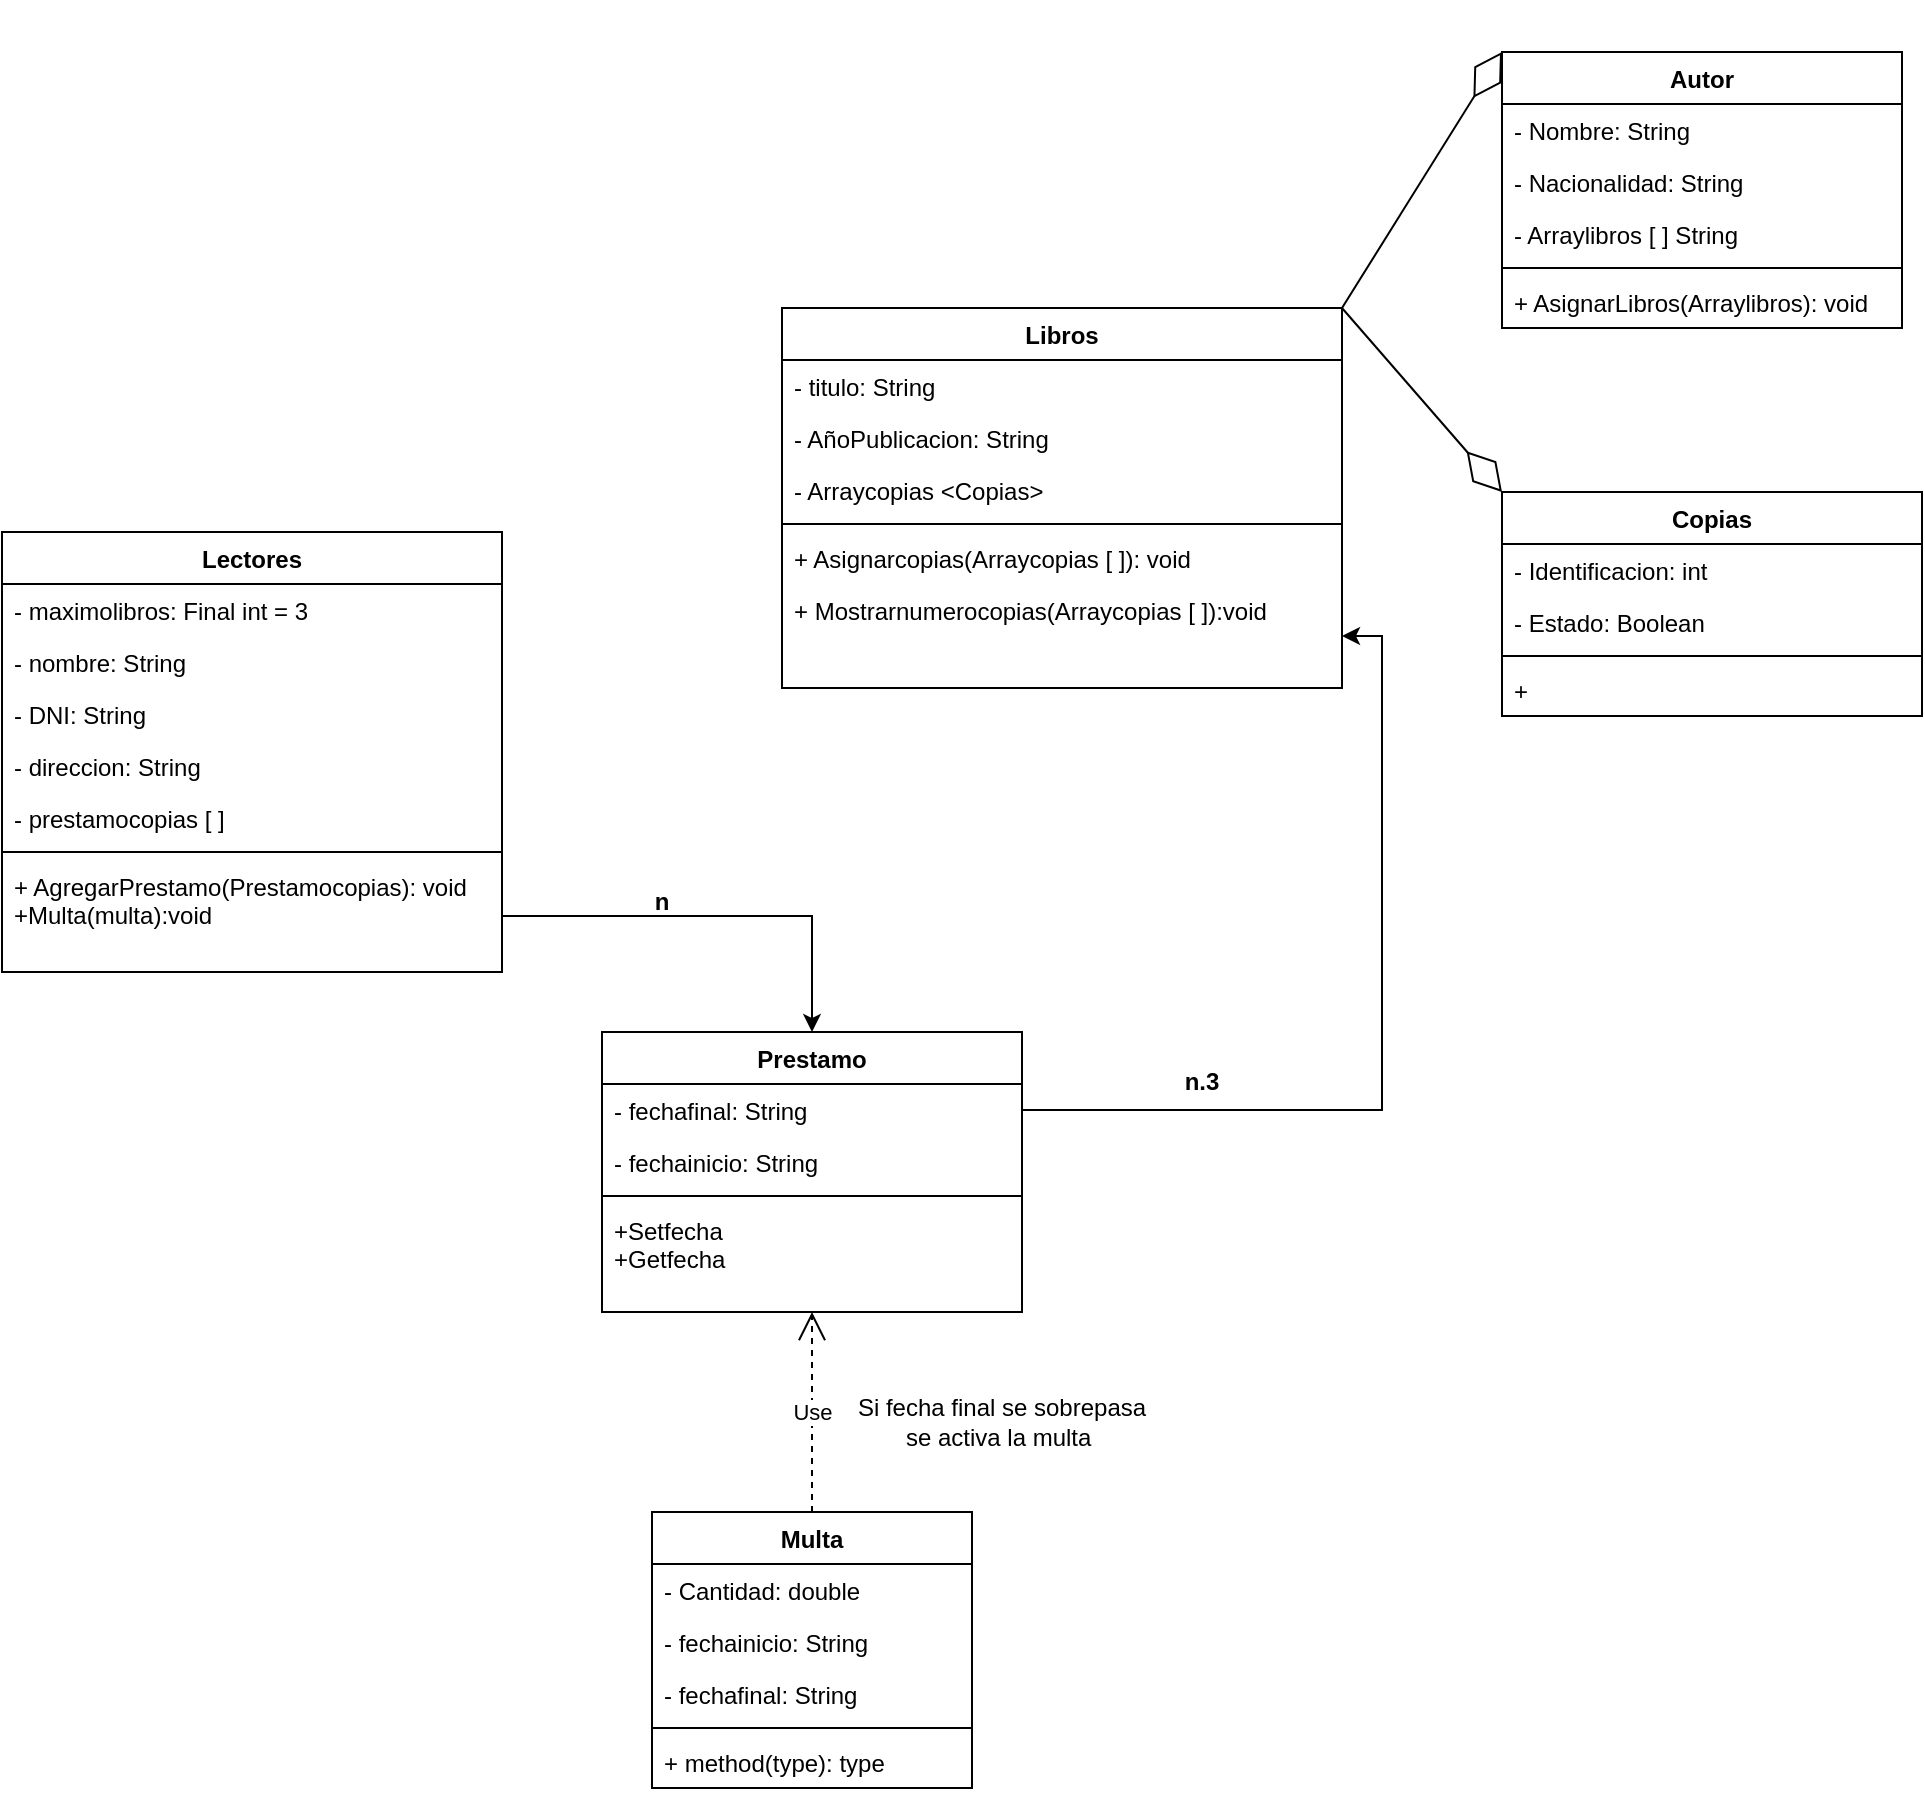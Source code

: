 <mxfile version="21.0.6" type="onedrive"><diagram name="Página-1" id="LqqsmnO3LCkSyQwfrCIb"><mxGraphModel grid="1" page="1" gridSize="10" guides="1" tooltips="1" connect="1" arrows="1" fold="1" pageScale="1" pageWidth="1920" pageHeight="1200" math="0" shadow="0"><root><mxCell id="0"/><mxCell id="1" parent="0"/><mxCell id="Qi1LI3XNdjnpSl_6c9m3-1" value="Libros" style="swimlane;fontStyle=1;align=center;verticalAlign=top;childLayout=stackLayout;horizontal=1;startSize=26;horizontalStack=0;resizeParent=1;resizeParentMax=0;resizeLast=0;collapsible=1;marginBottom=0;whiteSpace=wrap;html=1;" vertex="1" parent="1"><mxGeometry x="450" y="388" width="280" height="190" as="geometry"/></mxCell><mxCell id="Qi1LI3XNdjnpSl_6c9m3-2" value="- titulo: String" style="text;strokeColor=none;fillColor=none;align=left;verticalAlign=top;spacingLeft=4;spacingRight=4;overflow=hidden;rotatable=0;points=[[0,0.5],[1,0.5]];portConstraint=eastwest;whiteSpace=wrap;html=1;" vertex="1" parent="Qi1LI3XNdjnpSl_6c9m3-1"><mxGeometry y="26" width="280" height="26" as="geometry"/></mxCell><mxCell id="Qi1LI3XNdjnpSl_6c9m3-13" value="- AñoPublicacion: String" style="text;strokeColor=none;fillColor=none;align=left;verticalAlign=top;spacingLeft=4;spacingRight=4;overflow=hidden;rotatable=0;points=[[0,0.5],[1,0.5]];portConstraint=eastwest;whiteSpace=wrap;html=1;" vertex="1" parent="Qi1LI3XNdjnpSl_6c9m3-1"><mxGeometry y="52" width="280" height="26" as="geometry"/></mxCell><mxCell id="Qi1LI3XNdjnpSl_6c9m3-32" value="- Arraycopias &amp;lt;Copias&amp;gt;" style="text;strokeColor=none;fillColor=none;align=left;verticalAlign=top;spacingLeft=4;spacingRight=4;overflow=hidden;rotatable=0;points=[[0,0.5],[1,0.5]];portConstraint=eastwest;whiteSpace=wrap;html=1;" vertex="1" parent="Qi1LI3XNdjnpSl_6c9m3-1"><mxGeometry y="78" width="280" height="26" as="geometry"/></mxCell><mxCell id="Qi1LI3XNdjnpSl_6c9m3-3" value="" style="line;strokeWidth=1;fillColor=none;align=left;verticalAlign=middle;spacingTop=-1;spacingLeft=3;spacingRight=3;rotatable=0;labelPosition=right;points=[];portConstraint=eastwest;strokeColor=inherit;" vertex="1" parent="Qi1LI3XNdjnpSl_6c9m3-1"><mxGeometry y="104" width="280" height="8" as="geometry"/></mxCell><mxCell id="Qi1LI3XNdjnpSl_6c9m3-4" value="+ Asignarcopias(Arraycopias [ ]): void" style="text;strokeColor=none;fillColor=none;align=left;verticalAlign=top;spacingLeft=4;spacingRight=4;overflow=hidden;rotatable=0;points=[[0,0.5],[1,0.5]];portConstraint=eastwest;whiteSpace=wrap;html=1;" vertex="1" parent="Qi1LI3XNdjnpSl_6c9m3-1"><mxGeometry y="112" width="280" height="26" as="geometry"/></mxCell><mxCell id="Qi1LI3XNdjnpSl_6c9m3-34" value="+ Mostrarnumerocopias(Arraycopias [ ]):void" style="text;strokeColor=none;fillColor=none;align=left;verticalAlign=top;spacingLeft=4;spacingRight=4;overflow=hidden;rotatable=0;points=[[0,0.5],[1,0.5]];portConstraint=eastwest;whiteSpace=wrap;html=1;" vertex="1" parent="Qi1LI3XNdjnpSl_6c9m3-1"><mxGeometry y="138" width="280" height="52" as="geometry"/></mxCell><mxCell id="Qi1LI3XNdjnpSl_6c9m3-14" value="Copias" style="swimlane;fontStyle=1;align=center;verticalAlign=top;childLayout=stackLayout;horizontal=1;startSize=26;horizontalStack=0;resizeParent=1;resizeParentMax=0;resizeLast=0;collapsible=1;marginBottom=0;whiteSpace=wrap;html=1;" vertex="1" parent="1"><mxGeometry x="810" y="480" width="210" height="112" as="geometry"/></mxCell><mxCell id="Qi1LI3XNdjnpSl_6c9m3-15" value="- Identificacion: int" style="text;strokeColor=none;fillColor=none;align=left;verticalAlign=top;spacingLeft=4;spacingRight=4;overflow=hidden;rotatable=0;points=[[0,0.5],[1,0.5]];portConstraint=eastwest;whiteSpace=wrap;html=1;" vertex="1" parent="Qi1LI3XNdjnpSl_6c9m3-14"><mxGeometry y="26" width="210" height="26" as="geometry"/></mxCell><mxCell id="Qi1LI3XNdjnpSl_6c9m3-16" value="- Estado: Boolean" style="text;strokeColor=none;fillColor=none;align=left;verticalAlign=top;spacingLeft=4;spacingRight=4;overflow=hidden;rotatable=0;points=[[0,0.5],[1,0.5]];portConstraint=eastwest;whiteSpace=wrap;html=1;" vertex="1" parent="Qi1LI3XNdjnpSl_6c9m3-14"><mxGeometry y="52" width="210" height="26" as="geometry"/></mxCell><mxCell id="Qi1LI3XNdjnpSl_6c9m3-17" value="" style="line;strokeWidth=1;fillColor=none;align=left;verticalAlign=middle;spacingTop=-1;spacingLeft=3;spacingRight=3;rotatable=0;labelPosition=right;points=[];portConstraint=eastwest;strokeColor=inherit;" vertex="1" parent="Qi1LI3XNdjnpSl_6c9m3-14"><mxGeometry y="78" width="210" height="8" as="geometry"/></mxCell><mxCell id="Qi1LI3XNdjnpSl_6c9m3-33" value="+&amp;nbsp;" style="text;strokeColor=none;fillColor=none;align=left;verticalAlign=top;spacingLeft=4;spacingRight=4;overflow=hidden;rotatable=0;points=[[0,0.5],[1,0.5]];portConstraint=eastwest;whiteSpace=wrap;html=1;" vertex="1" parent="Qi1LI3XNdjnpSl_6c9m3-14"><mxGeometry y="86" width="210" height="26" as="geometry"/></mxCell><mxCell id="Qi1LI3XNdjnpSl_6c9m3-26" value="Autor" style="swimlane;fontStyle=1;align=center;verticalAlign=top;childLayout=stackLayout;horizontal=1;startSize=26;horizontalStack=0;resizeParent=1;resizeParentMax=0;resizeLast=0;collapsible=1;marginBottom=0;whiteSpace=wrap;html=1;" vertex="1" parent="1"><mxGeometry x="810" y="260" width="200" height="138" as="geometry"/></mxCell><mxCell id="Qi1LI3XNdjnpSl_6c9m3-27" value="- Nombre: String" style="text;strokeColor=none;fillColor=none;align=left;verticalAlign=top;spacingLeft=4;spacingRight=4;overflow=hidden;rotatable=0;points=[[0,0.5],[1,0.5]];portConstraint=eastwest;whiteSpace=wrap;html=1;" vertex="1" parent="Qi1LI3XNdjnpSl_6c9m3-26"><mxGeometry y="26" width="200" height="26" as="geometry"/></mxCell><mxCell id="Qi1LI3XNdjnpSl_6c9m3-31" value="- Nacionalidad: String" style="text;strokeColor=none;fillColor=none;align=left;verticalAlign=top;spacingLeft=4;spacingRight=4;overflow=hidden;rotatable=0;points=[[0,0.5],[1,0.5]];portConstraint=eastwest;whiteSpace=wrap;html=1;" vertex="1" parent="Qi1LI3XNdjnpSl_6c9m3-26"><mxGeometry y="52" width="200" height="26" as="geometry"/></mxCell><mxCell id="Qi1LI3XNdjnpSl_6c9m3-35" value="- Arraylibros [ ] String" style="text;strokeColor=none;fillColor=none;align=left;verticalAlign=top;spacingLeft=4;spacingRight=4;overflow=hidden;rotatable=0;points=[[0,0.5],[1,0.5]];portConstraint=eastwest;whiteSpace=wrap;html=1;" vertex="1" parent="Qi1LI3XNdjnpSl_6c9m3-26"><mxGeometry y="78" width="200" height="26" as="geometry"/></mxCell><mxCell id="Qi1LI3XNdjnpSl_6c9m3-28" value="" style="line;strokeWidth=1;fillColor=none;align=left;verticalAlign=middle;spacingTop=-1;spacingLeft=3;spacingRight=3;rotatable=0;labelPosition=right;points=[];portConstraint=eastwest;strokeColor=inherit;" vertex="1" parent="Qi1LI3XNdjnpSl_6c9m3-26"><mxGeometry y="104" width="200" height="8" as="geometry"/></mxCell><mxCell id="Qi1LI3XNdjnpSl_6c9m3-29" value="+ AsignarLibros(Arraylibros): void" style="text;strokeColor=none;fillColor=none;align=left;verticalAlign=top;spacingLeft=4;spacingRight=4;overflow=hidden;rotatable=0;points=[[0,0.5],[1,0.5]];portConstraint=eastwest;whiteSpace=wrap;html=1;" vertex="1" parent="Qi1LI3XNdjnpSl_6c9m3-26"><mxGeometry y="112" width="200" height="26" as="geometry"/></mxCell><mxCell id="Qi1LI3XNdjnpSl_6c9m3-36" value="Lectores" style="swimlane;fontStyle=1;align=center;verticalAlign=top;childLayout=stackLayout;horizontal=1;startSize=26;horizontalStack=0;resizeParent=1;resizeParentMax=0;resizeLast=0;collapsible=1;marginBottom=0;whiteSpace=wrap;html=1;" vertex="1" parent="1"><mxGeometry x="60" y="500" width="250" height="220" as="geometry"/></mxCell><mxCell id="Qi1LI3XNdjnpSl_6c9m3-41" value="- maximolibros: Final int = 3" style="text;strokeColor=none;fillColor=none;align=left;verticalAlign=top;spacingLeft=4;spacingRight=4;overflow=hidden;rotatable=0;points=[[0,0.5],[1,0.5]];portConstraint=eastwest;whiteSpace=wrap;html=1;" vertex="1" parent="Qi1LI3XNdjnpSl_6c9m3-36"><mxGeometry y="26" width="250" height="26" as="geometry"/></mxCell><mxCell id="Qi1LI3XNdjnpSl_6c9m3-42" value="- nombre: String" style="text;strokeColor=none;fillColor=none;align=left;verticalAlign=top;spacingLeft=4;spacingRight=4;overflow=hidden;rotatable=0;points=[[0,0.5],[1,0.5]];portConstraint=eastwest;whiteSpace=wrap;html=1;" vertex="1" parent="Qi1LI3XNdjnpSl_6c9m3-36"><mxGeometry y="52" width="250" height="26" as="geometry"/></mxCell><mxCell id="Qi1LI3XNdjnpSl_6c9m3-43" value="- DNI: String" style="text;strokeColor=none;fillColor=none;align=left;verticalAlign=top;spacingLeft=4;spacingRight=4;overflow=hidden;rotatable=0;points=[[0,0.5],[1,0.5]];portConstraint=eastwest;whiteSpace=wrap;html=1;" vertex="1" parent="Qi1LI3XNdjnpSl_6c9m3-36"><mxGeometry y="78" width="250" height="26" as="geometry"/></mxCell><mxCell id="Qi1LI3XNdjnpSl_6c9m3-44" value="- direccion: String" style="text;strokeColor=none;fillColor=none;align=left;verticalAlign=top;spacingLeft=4;spacingRight=4;overflow=hidden;rotatable=0;points=[[0,0.5],[1,0.5]];portConstraint=eastwest;whiteSpace=wrap;html=1;" vertex="1" parent="Qi1LI3XNdjnpSl_6c9m3-36"><mxGeometry y="104" width="250" height="26" as="geometry"/></mxCell><mxCell id="Qi1LI3XNdjnpSl_6c9m3-57" value="- prestamocopias [ ]" style="text;strokeColor=none;fillColor=none;align=left;verticalAlign=top;spacingLeft=4;spacingRight=4;overflow=hidden;rotatable=0;points=[[0,0.5],[1,0.5]];portConstraint=eastwest;whiteSpace=wrap;html=1;" vertex="1" parent="Qi1LI3XNdjnpSl_6c9m3-36"><mxGeometry y="130" width="250" height="26" as="geometry"/></mxCell><mxCell id="Qi1LI3XNdjnpSl_6c9m3-38" value="" style="line;strokeWidth=1;fillColor=none;align=left;verticalAlign=middle;spacingTop=-1;spacingLeft=3;spacingRight=3;rotatable=0;labelPosition=right;points=[];portConstraint=eastwest;strokeColor=inherit;" vertex="1" parent="Qi1LI3XNdjnpSl_6c9m3-36"><mxGeometry y="156" width="250" height="8" as="geometry"/></mxCell><mxCell id="Qi1LI3XNdjnpSl_6c9m3-39" value="+ AgregarPrestamo(Prestamocopias): void&lt;br&gt;+Multa(multa):void" style="text;strokeColor=none;fillColor=none;align=left;verticalAlign=top;spacingLeft=4;spacingRight=4;overflow=hidden;rotatable=0;points=[[0,0.5],[1,0.5]];portConstraint=eastwest;whiteSpace=wrap;html=1;" vertex="1" parent="Qi1LI3XNdjnpSl_6c9m3-36"><mxGeometry y="164" width="250" height="56" as="geometry"/></mxCell><mxCell id="Qi1LI3XNdjnpSl_6c9m3-45" value="Prestamo" style="swimlane;fontStyle=1;align=center;verticalAlign=top;childLayout=stackLayout;horizontal=1;startSize=26;horizontalStack=0;resizeParent=1;resizeParentMax=0;resizeLast=0;collapsible=1;marginBottom=0;whiteSpace=wrap;html=1;" vertex="1" parent="1"><mxGeometry x="360" y="750" width="210" height="140" as="geometry"/></mxCell><mxCell id="Qi1LI3XNdjnpSl_6c9m3-40" value="- fechafinal: String" style="text;strokeColor=none;fillColor=none;align=left;verticalAlign=top;spacingLeft=4;spacingRight=4;overflow=hidden;rotatable=0;points=[[0,0.5],[1,0.5]];portConstraint=eastwest;whiteSpace=wrap;html=1;" vertex="1" parent="Qi1LI3XNdjnpSl_6c9m3-45"><mxGeometry y="26" width="210" height="26" as="geometry"/></mxCell><mxCell id="Qi1LI3XNdjnpSl_6c9m3-37" value="- fechainicio: String" style="text;strokeColor=none;fillColor=none;align=left;verticalAlign=top;spacingLeft=4;spacingRight=4;overflow=hidden;rotatable=0;points=[[0,0.5],[1,0.5]];portConstraint=eastwest;whiteSpace=wrap;html=1;" vertex="1" parent="Qi1LI3XNdjnpSl_6c9m3-45"><mxGeometry y="52" width="210" height="26" as="geometry"/></mxCell><mxCell id="Qi1LI3XNdjnpSl_6c9m3-47" value="" style="line;strokeWidth=1;fillColor=none;align=left;verticalAlign=middle;spacingTop=-1;spacingLeft=3;spacingRight=3;rotatable=0;labelPosition=right;points=[];portConstraint=eastwest;strokeColor=inherit;" vertex="1" parent="Qi1LI3XNdjnpSl_6c9m3-45"><mxGeometry y="78" width="210" height="8" as="geometry"/></mxCell><mxCell id="Qi1LI3XNdjnpSl_6c9m3-48" value="+Setfecha&lt;br&gt;+Getfecha" style="text;strokeColor=none;fillColor=none;align=left;verticalAlign=top;spacingLeft=4;spacingRight=4;overflow=hidden;rotatable=0;points=[[0,0.5],[1,0.5]];portConstraint=eastwest;whiteSpace=wrap;html=1;" vertex="1" parent="Qi1LI3XNdjnpSl_6c9m3-45"><mxGeometry y="86" width="210" height="54" as="geometry"/></mxCell><mxCell id="Qi1LI3XNdjnpSl_6c9m3-49" value="Multa" style="swimlane;fontStyle=1;align=center;verticalAlign=top;childLayout=stackLayout;horizontal=1;startSize=26;horizontalStack=0;resizeParent=1;resizeParentMax=0;resizeLast=0;collapsible=1;marginBottom=0;whiteSpace=wrap;html=1;" vertex="1" parent="1"><mxGeometry x="385" y="990" width="160" height="138" as="geometry"/></mxCell><mxCell id="Qi1LI3XNdjnpSl_6c9m3-53" value="- Cantidad: double" style="text;strokeColor=none;fillColor=none;align=left;verticalAlign=top;spacingLeft=4;spacingRight=4;overflow=hidden;rotatable=0;points=[[0,0.5],[1,0.5]];portConstraint=eastwest;whiteSpace=wrap;html=1;" vertex="1" parent="Qi1LI3XNdjnpSl_6c9m3-49"><mxGeometry y="26" width="160" height="26" as="geometry"/></mxCell><mxCell id="Qi1LI3XNdjnpSl_6c9m3-55" value="- fechainicio: String" style="text;strokeColor=none;fillColor=none;align=left;verticalAlign=top;spacingLeft=4;spacingRight=4;overflow=hidden;rotatable=0;points=[[0,0.5],[1,0.5]];portConstraint=eastwest;whiteSpace=wrap;html=1;" vertex="1" parent="Qi1LI3XNdjnpSl_6c9m3-49"><mxGeometry y="52" width="160" height="26" as="geometry"/></mxCell><mxCell id="Qi1LI3XNdjnpSl_6c9m3-54" value="- fechafinal: String" style="text;strokeColor=none;fillColor=none;align=left;verticalAlign=top;spacingLeft=4;spacingRight=4;overflow=hidden;rotatable=0;points=[[0,0.5],[1,0.5]];portConstraint=eastwest;whiteSpace=wrap;html=1;" vertex="1" parent="Qi1LI3XNdjnpSl_6c9m3-49"><mxGeometry y="78" width="160" height="26" as="geometry"/></mxCell><mxCell id="Qi1LI3XNdjnpSl_6c9m3-51" value="" style="line;strokeWidth=1;fillColor=none;align=left;verticalAlign=middle;spacingTop=-1;spacingLeft=3;spacingRight=3;rotatable=0;labelPosition=right;points=[];portConstraint=eastwest;strokeColor=inherit;" vertex="1" parent="Qi1LI3XNdjnpSl_6c9m3-49"><mxGeometry y="104" width="160" height="8" as="geometry"/></mxCell><mxCell id="Qi1LI3XNdjnpSl_6c9m3-52" value="+ method(type): type" style="text;strokeColor=none;fillColor=none;align=left;verticalAlign=top;spacingLeft=4;spacingRight=4;overflow=hidden;rotatable=0;points=[[0,0.5],[1,0.5]];portConstraint=eastwest;whiteSpace=wrap;html=1;" vertex="1" parent="Qi1LI3XNdjnpSl_6c9m3-49"><mxGeometry y="112" width="160" height="26" as="geometry"/></mxCell><mxCell id="Qi1LI3XNdjnpSl_6c9m3-63" value="" style="endArrow=diamondThin;endFill=0;endSize=24;html=1;rounded=0;entryX=0;entryY=0;entryDx=0;entryDy=0;exitX=1;exitY=0;exitDx=0;exitDy=0;" edge="1" parent="1" source="Qi1LI3XNdjnpSl_6c9m3-1" target="Qi1LI3XNdjnpSl_6c9m3-14"><mxGeometry width="160" relative="1" as="geometry"><mxPoint x="610" y="580" as="sourcePoint"/><mxPoint x="770" y="580" as="targetPoint"/></mxGeometry></mxCell><mxCell id="Qi1LI3XNdjnpSl_6c9m3-65" value="" style="endArrow=diamondThin;endFill=0;endSize=24;html=1;rounded=0;entryX=0;entryY=0;entryDx=0;entryDy=0;exitX=1;exitY=0;exitDx=0;exitDy=0;" edge="1" parent="1" source="Qi1LI3XNdjnpSl_6c9m3-1" target="Qi1LI3XNdjnpSl_6c9m3-26"><mxGeometry width="160" relative="1" as="geometry"><mxPoint x="595" y="380" as="sourcePoint"/><mxPoint x="800" y="490" as="targetPoint"/></mxGeometry></mxCell><mxCell id="Qi1LI3XNdjnpSl_6c9m3-68" style="edgeStyle=orthogonalEdgeStyle;rounded=0;orthogonalLoop=1;jettySize=auto;html=1;exitX=1;exitY=0.5;exitDx=0;exitDy=0;entryX=0.5;entryY=0;entryDx=0;entryDy=0;" edge="1" parent="1" source="Qi1LI3XNdjnpSl_6c9m3-39" target="Qi1LI3XNdjnpSl_6c9m3-45"><mxGeometry relative="1" as="geometry"/></mxCell><mxCell id="Qi1LI3XNdjnpSl_6c9m3-69" value="&lt;b&gt;n&lt;/b&gt;" style="text;html=1;strokeColor=none;fillColor=none;align=center;verticalAlign=middle;whiteSpace=wrap;rounded=0;" vertex="1" parent="1"><mxGeometry x="360" y="670" width="60" height="30" as="geometry"/></mxCell><mxCell id="Qi1LI3XNdjnpSl_6c9m3-70" value="Use" style="endArrow=open;endSize=12;dashed=1;html=1;rounded=0;exitX=0.5;exitY=0;exitDx=0;exitDy=0;" edge="1" parent="1" source="Qi1LI3XNdjnpSl_6c9m3-49" target="Qi1LI3XNdjnpSl_6c9m3-48"><mxGeometry width="160" relative="1" as="geometry"><mxPoint x="400" y="950" as="sourcePoint"/><mxPoint x="460" y="880" as="targetPoint"/><mxPoint as="offset"/></mxGeometry></mxCell><mxCell id="Qi1LI3XNdjnpSl_6c9m3-71" value="Si fecha final se sobrepasa se activa la multa&amp;nbsp;" style="text;html=1;strokeColor=none;fillColor=none;align=center;verticalAlign=middle;whiteSpace=wrap;rounded=0;" vertex="1" parent="1"><mxGeometry x="480" y="920" width="160" height="50" as="geometry"/></mxCell><mxCell id="Qi1LI3XNdjnpSl_6c9m3-72" style="edgeStyle=orthogonalEdgeStyle;rounded=0;orthogonalLoop=1;jettySize=auto;html=1;exitX=1;exitY=0.5;exitDx=0;exitDy=0;entryX=1;entryY=0.5;entryDx=0;entryDy=0;" edge="1" parent="1" source="Qi1LI3XNdjnpSl_6c9m3-40" target="Qi1LI3XNdjnpSl_6c9m3-34"><mxGeometry relative="1" as="geometry"><mxPoint x="320" y="702" as="sourcePoint"/><mxPoint x="475" y="760" as="targetPoint"/></mxGeometry></mxCell><mxCell id="Qi1LI3XNdjnpSl_6c9m3-74" value="&lt;b&gt;n.3&lt;/b&gt;" style="text;html=1;strokeColor=none;fillColor=none;align=center;verticalAlign=middle;whiteSpace=wrap;rounded=0;" vertex="1" parent="1"><mxGeometry x="630" y="760" width="60" height="30" as="geometry"/></mxCell></root></mxGraphModel></diagram></mxfile>